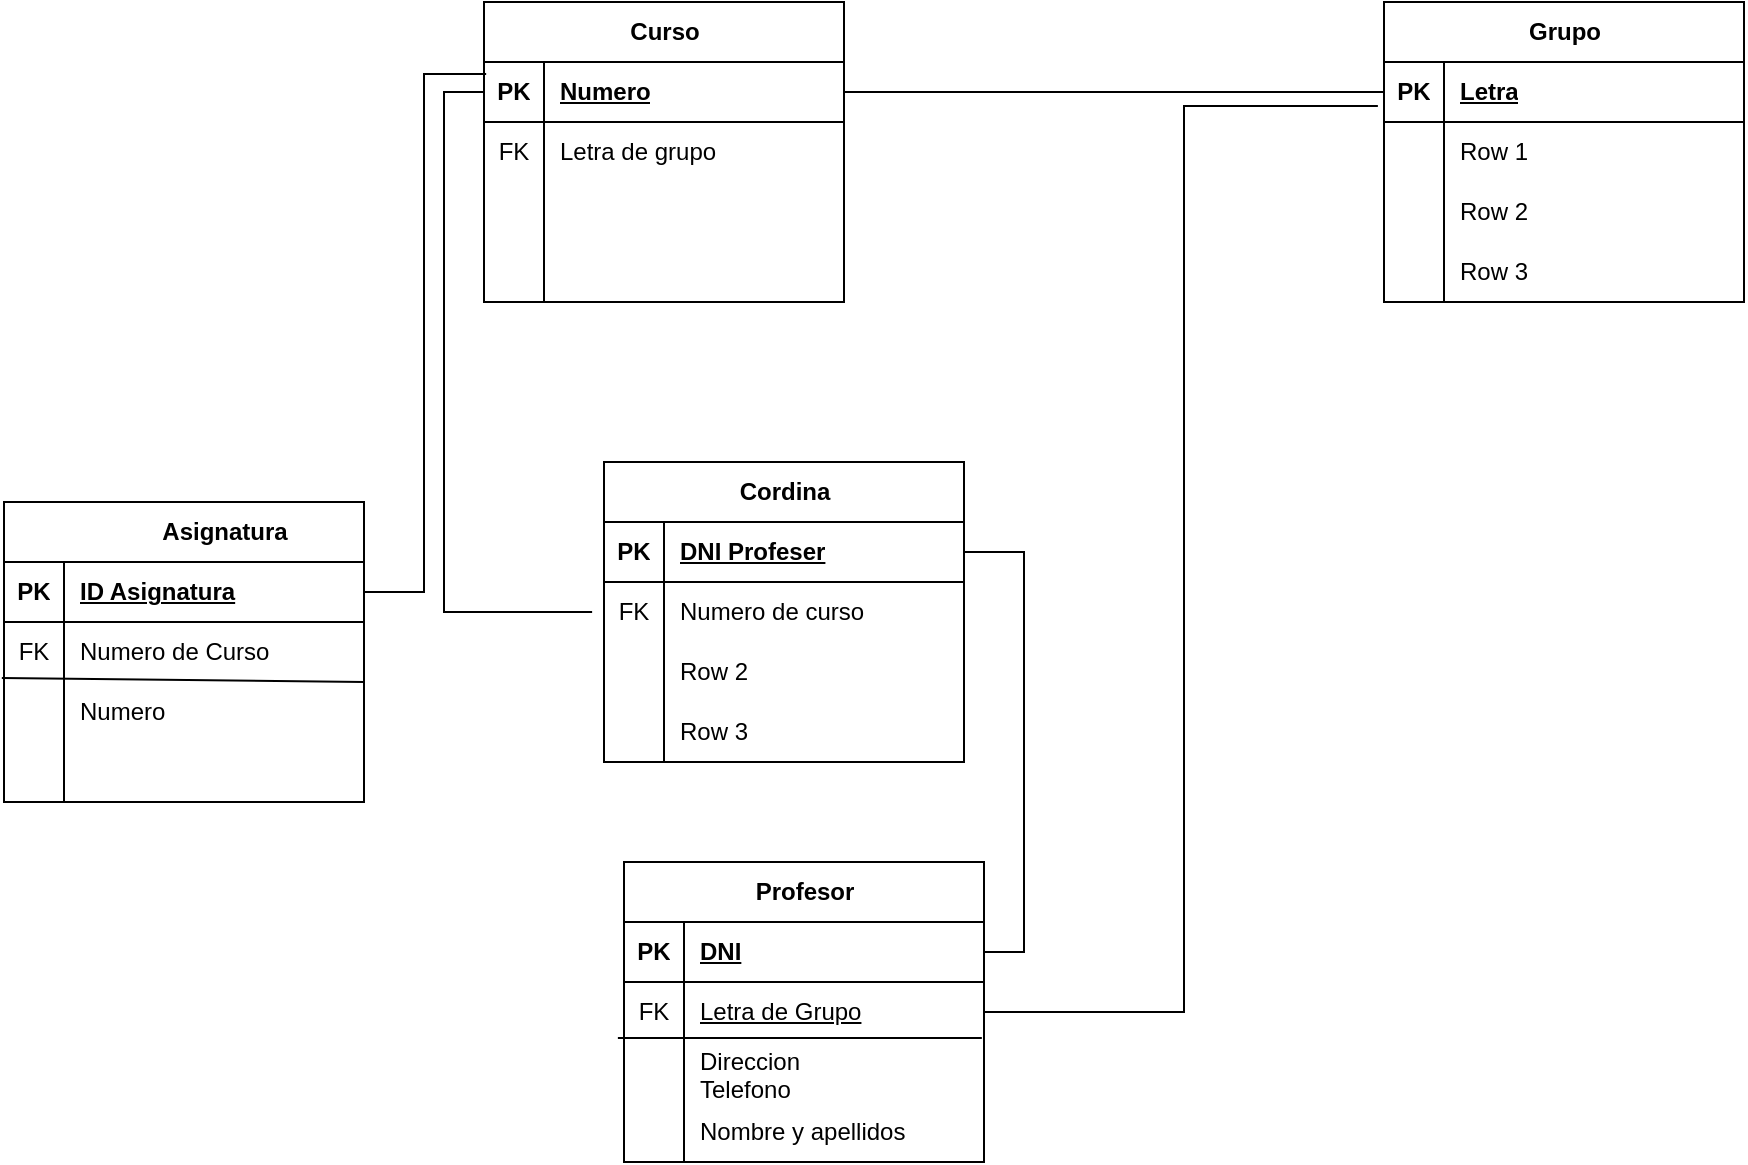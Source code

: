 <mxfile version="22.0.8" type="github">
  <diagram name="Page-1" id="klOLATzVOazu2ZO2MSHW">
    <mxGraphModel dx="1364" dy="811" grid="1" gridSize="10" guides="1" tooltips="1" connect="1" arrows="1" fold="1" page="1" pageScale="1" pageWidth="850" pageHeight="1100" math="0" shadow="0">
      <root>
        <mxCell id="0" />
        <mxCell id="1" parent="0" />
        <mxCell id="4rMpqyuq-Y3Nx8-3l62x-14" value="Curso" style="shape=table;startSize=30;container=1;collapsible=1;childLayout=tableLayout;fixedRows=1;rowLines=0;fontStyle=1;align=center;resizeLast=1;html=1;" vertex="1" parent="1">
          <mxGeometry x="310" y="100" width="180" height="150" as="geometry" />
        </mxCell>
        <mxCell id="4rMpqyuq-Y3Nx8-3l62x-15" value="" style="shape=tableRow;horizontal=0;startSize=0;swimlaneHead=0;swimlaneBody=0;fillColor=none;collapsible=0;dropTarget=0;points=[[0,0.5],[1,0.5]];portConstraint=eastwest;top=0;left=0;right=0;bottom=1;" vertex="1" parent="4rMpqyuq-Y3Nx8-3l62x-14">
          <mxGeometry y="30" width="180" height="30" as="geometry" />
        </mxCell>
        <mxCell id="4rMpqyuq-Y3Nx8-3l62x-16" value="PK" style="shape=partialRectangle;connectable=0;fillColor=none;top=0;left=0;bottom=0;right=0;fontStyle=1;overflow=hidden;whiteSpace=wrap;html=1;" vertex="1" parent="4rMpqyuq-Y3Nx8-3l62x-15">
          <mxGeometry width="30" height="30" as="geometry">
            <mxRectangle width="30" height="30" as="alternateBounds" />
          </mxGeometry>
        </mxCell>
        <mxCell id="4rMpqyuq-Y3Nx8-3l62x-17" value="Numero" style="shape=partialRectangle;connectable=0;fillColor=none;top=0;left=0;bottom=0;right=0;align=left;spacingLeft=6;fontStyle=5;overflow=hidden;whiteSpace=wrap;html=1;" vertex="1" parent="4rMpqyuq-Y3Nx8-3l62x-15">
          <mxGeometry x="30" width="150" height="30" as="geometry">
            <mxRectangle width="150" height="30" as="alternateBounds" />
          </mxGeometry>
        </mxCell>
        <mxCell id="4rMpqyuq-Y3Nx8-3l62x-18" value="" style="shape=tableRow;horizontal=0;startSize=0;swimlaneHead=0;swimlaneBody=0;fillColor=none;collapsible=0;dropTarget=0;points=[[0,0.5],[1,0.5]];portConstraint=eastwest;top=0;left=0;right=0;bottom=0;" vertex="1" parent="4rMpqyuq-Y3Nx8-3l62x-14">
          <mxGeometry y="60" width="180" height="30" as="geometry" />
        </mxCell>
        <mxCell id="4rMpqyuq-Y3Nx8-3l62x-19" value="FK" style="shape=partialRectangle;connectable=0;fillColor=none;top=0;left=0;bottom=0;right=0;editable=1;overflow=hidden;whiteSpace=wrap;html=1;" vertex="1" parent="4rMpqyuq-Y3Nx8-3l62x-18">
          <mxGeometry width="30" height="30" as="geometry">
            <mxRectangle width="30" height="30" as="alternateBounds" />
          </mxGeometry>
        </mxCell>
        <mxCell id="4rMpqyuq-Y3Nx8-3l62x-20" value="Letra de grupo" style="shape=partialRectangle;connectable=0;fillColor=none;top=0;left=0;bottom=0;right=0;align=left;spacingLeft=6;overflow=hidden;whiteSpace=wrap;html=1;" vertex="1" parent="4rMpqyuq-Y3Nx8-3l62x-18">
          <mxGeometry x="30" width="150" height="30" as="geometry">
            <mxRectangle width="150" height="30" as="alternateBounds" />
          </mxGeometry>
        </mxCell>
        <mxCell id="4rMpqyuq-Y3Nx8-3l62x-21" value="" style="shape=tableRow;horizontal=0;startSize=0;swimlaneHead=0;swimlaneBody=0;fillColor=none;collapsible=0;dropTarget=0;points=[[0,0.5],[1,0.5]];portConstraint=eastwest;top=0;left=0;right=0;bottom=0;" vertex="1" parent="4rMpqyuq-Y3Nx8-3l62x-14">
          <mxGeometry y="90" width="180" height="30" as="geometry" />
        </mxCell>
        <mxCell id="4rMpqyuq-Y3Nx8-3l62x-22" value="" style="shape=partialRectangle;connectable=0;fillColor=none;top=0;left=0;bottom=0;right=0;editable=1;overflow=hidden;whiteSpace=wrap;html=1;" vertex="1" parent="4rMpqyuq-Y3Nx8-3l62x-21">
          <mxGeometry width="30" height="30" as="geometry">
            <mxRectangle width="30" height="30" as="alternateBounds" />
          </mxGeometry>
        </mxCell>
        <mxCell id="4rMpqyuq-Y3Nx8-3l62x-23" value="" style="shape=partialRectangle;connectable=0;fillColor=none;top=0;left=0;bottom=0;right=0;align=left;spacingLeft=6;overflow=hidden;whiteSpace=wrap;html=1;" vertex="1" parent="4rMpqyuq-Y3Nx8-3l62x-21">
          <mxGeometry x="30" width="150" height="30" as="geometry">
            <mxRectangle width="150" height="30" as="alternateBounds" />
          </mxGeometry>
        </mxCell>
        <mxCell id="4rMpqyuq-Y3Nx8-3l62x-24" value="" style="shape=tableRow;horizontal=0;startSize=0;swimlaneHead=0;swimlaneBody=0;fillColor=none;collapsible=0;dropTarget=0;points=[[0,0.5],[1,0.5]];portConstraint=eastwest;top=0;left=0;right=0;bottom=0;" vertex="1" parent="4rMpqyuq-Y3Nx8-3l62x-14">
          <mxGeometry y="120" width="180" height="30" as="geometry" />
        </mxCell>
        <mxCell id="4rMpqyuq-Y3Nx8-3l62x-25" value="" style="shape=partialRectangle;connectable=0;fillColor=none;top=0;left=0;bottom=0;right=0;editable=1;overflow=hidden;whiteSpace=wrap;html=1;" vertex="1" parent="4rMpqyuq-Y3Nx8-3l62x-24">
          <mxGeometry width="30" height="30" as="geometry">
            <mxRectangle width="30" height="30" as="alternateBounds" />
          </mxGeometry>
        </mxCell>
        <mxCell id="4rMpqyuq-Y3Nx8-3l62x-26" value="" style="shape=partialRectangle;connectable=0;fillColor=none;top=0;left=0;bottom=0;right=0;align=left;spacingLeft=6;overflow=hidden;whiteSpace=wrap;html=1;" vertex="1" parent="4rMpqyuq-Y3Nx8-3l62x-24">
          <mxGeometry x="30" width="150" height="30" as="geometry">
            <mxRectangle width="150" height="30" as="alternateBounds" />
          </mxGeometry>
        </mxCell>
        <mxCell id="4rMpqyuq-Y3Nx8-3l62x-1" value="&lt;blockquote style=&quot;margin: 0 0 0 40px; border: none; padding: 0px;&quot;&gt;Asignatura&lt;/blockquote&gt;" style="shape=table;startSize=30;container=1;collapsible=1;childLayout=tableLayout;fixedRows=1;rowLines=0;fontStyle=1;align=center;resizeLast=1;html=1;" vertex="1" parent="1">
          <mxGeometry x="70" y="350" width="180" height="150" as="geometry" />
        </mxCell>
        <mxCell id="4rMpqyuq-Y3Nx8-3l62x-2" value="" style="shape=tableRow;horizontal=0;startSize=0;swimlaneHead=0;swimlaneBody=0;fillColor=none;collapsible=0;dropTarget=0;points=[[0,0.5],[1,0.5]];portConstraint=eastwest;top=0;left=0;right=0;bottom=1;" vertex="1" parent="4rMpqyuq-Y3Nx8-3l62x-1">
          <mxGeometry y="30" width="180" height="30" as="geometry" />
        </mxCell>
        <mxCell id="4rMpqyuq-Y3Nx8-3l62x-3" value="PK" style="shape=partialRectangle;connectable=0;fillColor=none;top=0;left=0;bottom=0;right=0;fontStyle=1;overflow=hidden;whiteSpace=wrap;html=1;" vertex="1" parent="4rMpqyuq-Y3Nx8-3l62x-2">
          <mxGeometry width="30" height="30" as="geometry">
            <mxRectangle width="30" height="30" as="alternateBounds" />
          </mxGeometry>
        </mxCell>
        <mxCell id="4rMpqyuq-Y3Nx8-3l62x-4" value="ID Asignatura" style="shape=partialRectangle;connectable=0;fillColor=none;top=0;left=0;bottom=0;right=0;align=left;spacingLeft=6;fontStyle=5;overflow=hidden;whiteSpace=wrap;html=1;" vertex="1" parent="4rMpqyuq-Y3Nx8-3l62x-2">
          <mxGeometry x="30" width="150" height="30" as="geometry">
            <mxRectangle width="150" height="30" as="alternateBounds" />
          </mxGeometry>
        </mxCell>
        <mxCell id="4rMpqyuq-Y3Nx8-3l62x-5" value="" style="shape=tableRow;horizontal=0;startSize=0;swimlaneHead=0;swimlaneBody=0;fillColor=none;collapsible=0;dropTarget=0;points=[[0,0.5],[1,0.5]];portConstraint=eastwest;top=0;left=0;right=0;bottom=0;" vertex="1" parent="4rMpqyuq-Y3Nx8-3l62x-1">
          <mxGeometry y="60" width="180" height="30" as="geometry" />
        </mxCell>
        <mxCell id="4rMpqyuq-Y3Nx8-3l62x-6" value="FK" style="shape=partialRectangle;connectable=0;fillColor=none;top=0;left=0;bottom=0;right=0;editable=1;overflow=hidden;whiteSpace=wrap;html=1;" vertex="1" parent="4rMpqyuq-Y3Nx8-3l62x-5">
          <mxGeometry width="30" height="30" as="geometry">
            <mxRectangle width="30" height="30" as="alternateBounds" />
          </mxGeometry>
        </mxCell>
        <mxCell id="4rMpqyuq-Y3Nx8-3l62x-7" value="Numero de Curso" style="shape=partialRectangle;connectable=0;fillColor=none;top=0;left=0;bottom=0;right=0;align=left;spacingLeft=6;overflow=hidden;whiteSpace=wrap;html=1;" vertex="1" parent="4rMpqyuq-Y3Nx8-3l62x-5">
          <mxGeometry x="30" width="150" height="30" as="geometry">
            <mxRectangle width="150" height="30" as="alternateBounds" />
          </mxGeometry>
        </mxCell>
        <mxCell id="4rMpqyuq-Y3Nx8-3l62x-8" value="" style="shape=tableRow;horizontal=0;startSize=0;swimlaneHead=0;swimlaneBody=0;fillColor=none;collapsible=0;dropTarget=0;points=[[0,0.5],[1,0.5]];portConstraint=eastwest;top=0;left=0;right=0;bottom=0;" vertex="1" parent="4rMpqyuq-Y3Nx8-3l62x-1">
          <mxGeometry y="90" width="180" height="30" as="geometry" />
        </mxCell>
        <mxCell id="4rMpqyuq-Y3Nx8-3l62x-9" value="" style="shape=partialRectangle;connectable=0;fillColor=none;top=0;left=0;bottom=0;right=0;editable=1;overflow=hidden;whiteSpace=wrap;html=1;" vertex="1" parent="4rMpqyuq-Y3Nx8-3l62x-8">
          <mxGeometry width="30" height="30" as="geometry">
            <mxRectangle width="30" height="30" as="alternateBounds" />
          </mxGeometry>
        </mxCell>
        <mxCell id="4rMpqyuq-Y3Nx8-3l62x-10" value="Numero" style="shape=partialRectangle;connectable=0;fillColor=none;top=0;left=0;bottom=0;right=0;align=left;spacingLeft=6;overflow=hidden;whiteSpace=wrap;html=1;" vertex="1" parent="4rMpqyuq-Y3Nx8-3l62x-8">
          <mxGeometry x="30" width="150" height="30" as="geometry">
            <mxRectangle width="150" height="30" as="alternateBounds" />
          </mxGeometry>
        </mxCell>
        <mxCell id="4rMpqyuq-Y3Nx8-3l62x-11" value="" style="shape=tableRow;horizontal=0;startSize=0;swimlaneHead=0;swimlaneBody=0;fillColor=none;collapsible=0;dropTarget=0;points=[[0,0.5],[1,0.5]];portConstraint=eastwest;top=0;left=0;right=0;bottom=0;" vertex="1" parent="4rMpqyuq-Y3Nx8-3l62x-1">
          <mxGeometry y="120" width="180" height="30" as="geometry" />
        </mxCell>
        <mxCell id="4rMpqyuq-Y3Nx8-3l62x-12" value="" style="shape=partialRectangle;connectable=0;fillColor=none;top=0;left=0;bottom=0;right=0;editable=1;overflow=hidden;whiteSpace=wrap;html=1;" vertex="1" parent="4rMpqyuq-Y3Nx8-3l62x-11">
          <mxGeometry width="30" height="30" as="geometry">
            <mxRectangle width="30" height="30" as="alternateBounds" />
          </mxGeometry>
        </mxCell>
        <mxCell id="4rMpqyuq-Y3Nx8-3l62x-13" value="" style="shape=partialRectangle;connectable=0;fillColor=none;top=0;left=0;bottom=0;right=0;align=left;spacingLeft=6;overflow=hidden;whiteSpace=wrap;html=1;" vertex="1" parent="4rMpqyuq-Y3Nx8-3l62x-11">
          <mxGeometry x="30" width="150" height="30" as="geometry">
            <mxRectangle width="150" height="30" as="alternateBounds" />
          </mxGeometry>
        </mxCell>
        <mxCell id="4rMpqyuq-Y3Nx8-3l62x-27" value="" style="endArrow=none;html=1;rounded=0;exitX=-0.006;exitY=-0.067;exitDx=0;exitDy=0;exitPerimeter=0;entryX=1;entryY=0;entryDx=0;entryDy=0;entryPerimeter=0;" edge="1" parent="4rMpqyuq-Y3Nx8-3l62x-1" source="4rMpqyuq-Y3Nx8-3l62x-8" target="4rMpqyuq-Y3Nx8-3l62x-8">
          <mxGeometry width="50" height="50" relative="1" as="geometry">
            <mxPoint x="-140" y="-20" as="sourcePoint" />
            <mxPoint x="-90" y="-70" as="targetPoint" />
          </mxGeometry>
        </mxCell>
        <mxCell id="4rMpqyuq-Y3Nx8-3l62x-29" style="edgeStyle=orthogonalEdgeStyle;rounded=0;orthogonalLoop=1;jettySize=auto;html=1;endArrow=none;endFill=0;entryX=0.006;entryY=0.2;entryDx=0;entryDy=0;entryPerimeter=0;" edge="1" parent="1" source="4rMpqyuq-Y3Nx8-3l62x-2" target="4rMpqyuq-Y3Nx8-3l62x-15">
          <mxGeometry relative="1" as="geometry">
            <mxPoint x="150" y="120" as="targetPoint" />
          </mxGeometry>
        </mxCell>
        <mxCell id="4rMpqyuq-Y3Nx8-3l62x-30" value="Profesor" style="shape=table;startSize=30;container=1;collapsible=1;childLayout=tableLayout;fixedRows=1;rowLines=0;fontStyle=1;align=center;resizeLast=1;html=1;" vertex="1" parent="1">
          <mxGeometry x="380" y="530" width="180" height="150" as="geometry" />
        </mxCell>
        <mxCell id="4rMpqyuq-Y3Nx8-3l62x-31" value="" style="shape=tableRow;horizontal=0;startSize=0;swimlaneHead=0;swimlaneBody=0;fillColor=none;collapsible=0;dropTarget=0;points=[[0,0.5],[1,0.5]];portConstraint=eastwest;top=0;left=0;right=0;bottom=1;" vertex="1" parent="4rMpqyuq-Y3Nx8-3l62x-30">
          <mxGeometry y="30" width="180" height="30" as="geometry" />
        </mxCell>
        <mxCell id="4rMpqyuq-Y3Nx8-3l62x-32" value="PK" style="shape=partialRectangle;connectable=0;fillColor=none;top=0;left=0;bottom=0;right=0;fontStyle=1;overflow=hidden;whiteSpace=wrap;html=1;" vertex="1" parent="4rMpqyuq-Y3Nx8-3l62x-31">
          <mxGeometry width="30" height="30" as="geometry">
            <mxRectangle width="30" height="30" as="alternateBounds" />
          </mxGeometry>
        </mxCell>
        <mxCell id="4rMpqyuq-Y3Nx8-3l62x-33" value="DNI" style="shape=partialRectangle;connectable=0;fillColor=none;top=0;left=0;bottom=0;right=0;align=left;spacingLeft=6;fontStyle=5;overflow=hidden;whiteSpace=wrap;html=1;" vertex="1" parent="4rMpqyuq-Y3Nx8-3l62x-31">
          <mxGeometry x="30" width="150" height="30" as="geometry">
            <mxRectangle width="150" height="30" as="alternateBounds" />
          </mxGeometry>
        </mxCell>
        <mxCell id="4rMpqyuq-Y3Nx8-3l62x-34" value="" style="shape=tableRow;horizontal=0;startSize=0;swimlaneHead=0;swimlaneBody=0;fillColor=none;collapsible=0;dropTarget=0;points=[[0,0.5],[1,0.5]];portConstraint=eastwest;top=0;left=0;right=0;bottom=0;" vertex="1" parent="4rMpqyuq-Y3Nx8-3l62x-30">
          <mxGeometry y="60" width="180" height="30" as="geometry" />
        </mxCell>
        <mxCell id="4rMpqyuq-Y3Nx8-3l62x-35" value="FK" style="shape=partialRectangle;connectable=0;fillColor=none;top=0;left=0;bottom=0;right=0;editable=1;overflow=hidden;whiteSpace=wrap;html=1;" vertex="1" parent="4rMpqyuq-Y3Nx8-3l62x-34">
          <mxGeometry width="30" height="30" as="geometry">
            <mxRectangle width="30" height="30" as="alternateBounds" />
          </mxGeometry>
        </mxCell>
        <mxCell id="4rMpqyuq-Y3Nx8-3l62x-36" value="&lt;u&gt;Letra de Grupo&lt;/u&gt;" style="shape=partialRectangle;connectable=0;fillColor=none;top=0;left=0;bottom=0;right=0;align=left;spacingLeft=6;overflow=hidden;whiteSpace=wrap;html=1;" vertex="1" parent="4rMpqyuq-Y3Nx8-3l62x-34">
          <mxGeometry x="30" width="150" height="30" as="geometry">
            <mxRectangle width="150" height="30" as="alternateBounds" />
          </mxGeometry>
        </mxCell>
        <mxCell id="4rMpqyuq-Y3Nx8-3l62x-37" value="" style="shape=tableRow;horizontal=0;startSize=0;swimlaneHead=0;swimlaneBody=0;fillColor=none;collapsible=0;dropTarget=0;points=[[0,0.5],[1,0.5]];portConstraint=eastwest;top=0;left=0;right=0;bottom=0;" vertex="1" parent="4rMpqyuq-Y3Nx8-3l62x-30">
          <mxGeometry y="90" width="180" height="30" as="geometry" />
        </mxCell>
        <mxCell id="4rMpqyuq-Y3Nx8-3l62x-38" value="" style="shape=partialRectangle;connectable=0;fillColor=none;top=0;left=0;bottom=0;right=0;editable=1;overflow=hidden;whiteSpace=wrap;html=1;" vertex="1" parent="4rMpqyuq-Y3Nx8-3l62x-37">
          <mxGeometry width="30" height="30" as="geometry">
            <mxRectangle width="30" height="30" as="alternateBounds" />
          </mxGeometry>
        </mxCell>
        <mxCell id="4rMpqyuq-Y3Nx8-3l62x-39" value="Direccion&lt;br&gt;Telefono" style="shape=partialRectangle;connectable=0;fillColor=none;top=0;left=0;bottom=0;right=0;align=left;spacingLeft=6;overflow=hidden;whiteSpace=wrap;html=1;" vertex="1" parent="4rMpqyuq-Y3Nx8-3l62x-37">
          <mxGeometry x="30" width="150" height="30" as="geometry">
            <mxRectangle width="150" height="30" as="alternateBounds" />
          </mxGeometry>
        </mxCell>
        <mxCell id="4rMpqyuq-Y3Nx8-3l62x-40" value="" style="shape=tableRow;horizontal=0;startSize=0;swimlaneHead=0;swimlaneBody=0;fillColor=none;collapsible=0;dropTarget=0;points=[[0,0.5],[1,0.5]];portConstraint=eastwest;top=0;left=0;right=0;bottom=0;" vertex="1" parent="4rMpqyuq-Y3Nx8-3l62x-30">
          <mxGeometry y="120" width="180" height="30" as="geometry" />
        </mxCell>
        <mxCell id="4rMpqyuq-Y3Nx8-3l62x-41" value="" style="shape=partialRectangle;connectable=0;fillColor=none;top=0;left=0;bottom=0;right=0;editable=1;overflow=hidden;whiteSpace=wrap;html=1;" vertex="1" parent="4rMpqyuq-Y3Nx8-3l62x-40">
          <mxGeometry width="30" height="30" as="geometry">
            <mxRectangle width="30" height="30" as="alternateBounds" />
          </mxGeometry>
        </mxCell>
        <mxCell id="4rMpqyuq-Y3Nx8-3l62x-42" value="Nombre y apellidos" style="shape=partialRectangle;connectable=0;fillColor=none;top=0;left=0;bottom=0;right=0;align=left;spacingLeft=6;overflow=hidden;whiteSpace=wrap;html=1;" vertex="1" parent="4rMpqyuq-Y3Nx8-3l62x-40">
          <mxGeometry x="30" width="150" height="30" as="geometry">
            <mxRectangle width="150" height="30" as="alternateBounds" />
          </mxGeometry>
        </mxCell>
        <mxCell id="4rMpqyuq-Y3Nx8-3l62x-72" value="" style="endArrow=none;html=1;rounded=0;exitX=-0.017;exitY=0.933;exitDx=0;exitDy=0;exitPerimeter=0;entryX=0.994;entryY=0.933;entryDx=0;entryDy=0;entryPerimeter=0;" edge="1" parent="4rMpqyuq-Y3Nx8-3l62x-30" source="4rMpqyuq-Y3Nx8-3l62x-34" target="4rMpqyuq-Y3Nx8-3l62x-34">
          <mxGeometry width="50" height="50" relative="1" as="geometry">
            <mxPoint x="50" y="-90" as="sourcePoint" />
            <mxPoint x="100" y="-140" as="targetPoint" />
          </mxGeometry>
        </mxCell>
        <mxCell id="4rMpqyuq-Y3Nx8-3l62x-43" value="Cordina" style="shape=table;startSize=30;container=1;collapsible=1;childLayout=tableLayout;fixedRows=1;rowLines=0;fontStyle=1;align=center;resizeLast=1;html=1;" vertex="1" parent="1">
          <mxGeometry x="370" y="330" width="180" height="150" as="geometry" />
        </mxCell>
        <mxCell id="4rMpqyuq-Y3Nx8-3l62x-44" value="" style="shape=tableRow;horizontal=0;startSize=0;swimlaneHead=0;swimlaneBody=0;fillColor=none;collapsible=0;dropTarget=0;points=[[0,0.5],[1,0.5]];portConstraint=eastwest;top=0;left=0;right=0;bottom=1;" vertex="1" parent="4rMpqyuq-Y3Nx8-3l62x-43">
          <mxGeometry y="30" width="180" height="30" as="geometry" />
        </mxCell>
        <mxCell id="4rMpqyuq-Y3Nx8-3l62x-45" value="PK" style="shape=partialRectangle;connectable=0;fillColor=none;top=0;left=0;bottom=0;right=0;fontStyle=1;overflow=hidden;whiteSpace=wrap;html=1;" vertex="1" parent="4rMpqyuq-Y3Nx8-3l62x-44">
          <mxGeometry width="30" height="30" as="geometry">
            <mxRectangle width="30" height="30" as="alternateBounds" />
          </mxGeometry>
        </mxCell>
        <mxCell id="4rMpqyuq-Y3Nx8-3l62x-46" value="DNI Profeser" style="shape=partialRectangle;connectable=0;fillColor=none;top=0;left=0;bottom=0;right=0;align=left;spacingLeft=6;fontStyle=5;overflow=hidden;whiteSpace=wrap;html=1;" vertex="1" parent="4rMpqyuq-Y3Nx8-3l62x-44">
          <mxGeometry x="30" width="150" height="30" as="geometry">
            <mxRectangle width="150" height="30" as="alternateBounds" />
          </mxGeometry>
        </mxCell>
        <mxCell id="4rMpqyuq-Y3Nx8-3l62x-47" value="" style="shape=tableRow;horizontal=0;startSize=0;swimlaneHead=0;swimlaneBody=0;fillColor=none;collapsible=0;dropTarget=0;points=[[0,0.5],[1,0.5]];portConstraint=eastwest;top=0;left=0;right=0;bottom=0;" vertex="1" parent="4rMpqyuq-Y3Nx8-3l62x-43">
          <mxGeometry y="60" width="180" height="30" as="geometry" />
        </mxCell>
        <mxCell id="4rMpqyuq-Y3Nx8-3l62x-48" value="FK" style="shape=partialRectangle;connectable=0;fillColor=none;top=0;left=0;bottom=0;right=0;editable=1;overflow=hidden;whiteSpace=wrap;html=1;" vertex="1" parent="4rMpqyuq-Y3Nx8-3l62x-47">
          <mxGeometry width="30" height="30" as="geometry">
            <mxRectangle width="30" height="30" as="alternateBounds" />
          </mxGeometry>
        </mxCell>
        <mxCell id="4rMpqyuq-Y3Nx8-3l62x-49" value="Numero de curso" style="shape=partialRectangle;connectable=0;fillColor=none;top=0;left=0;bottom=0;right=0;align=left;spacingLeft=6;overflow=hidden;whiteSpace=wrap;html=1;" vertex="1" parent="4rMpqyuq-Y3Nx8-3l62x-47">
          <mxGeometry x="30" width="150" height="30" as="geometry">
            <mxRectangle width="150" height="30" as="alternateBounds" />
          </mxGeometry>
        </mxCell>
        <mxCell id="4rMpqyuq-Y3Nx8-3l62x-50" value="" style="shape=tableRow;horizontal=0;startSize=0;swimlaneHead=0;swimlaneBody=0;fillColor=none;collapsible=0;dropTarget=0;points=[[0,0.5],[1,0.5]];portConstraint=eastwest;top=0;left=0;right=0;bottom=0;" vertex="1" parent="4rMpqyuq-Y3Nx8-3l62x-43">
          <mxGeometry y="90" width="180" height="30" as="geometry" />
        </mxCell>
        <mxCell id="4rMpqyuq-Y3Nx8-3l62x-51" value="" style="shape=partialRectangle;connectable=0;fillColor=none;top=0;left=0;bottom=0;right=0;editable=1;overflow=hidden;whiteSpace=wrap;html=1;" vertex="1" parent="4rMpqyuq-Y3Nx8-3l62x-50">
          <mxGeometry width="30" height="30" as="geometry">
            <mxRectangle width="30" height="30" as="alternateBounds" />
          </mxGeometry>
        </mxCell>
        <mxCell id="4rMpqyuq-Y3Nx8-3l62x-52" value="Row 2" style="shape=partialRectangle;connectable=0;fillColor=none;top=0;left=0;bottom=0;right=0;align=left;spacingLeft=6;overflow=hidden;whiteSpace=wrap;html=1;" vertex="1" parent="4rMpqyuq-Y3Nx8-3l62x-50">
          <mxGeometry x="30" width="150" height="30" as="geometry">
            <mxRectangle width="150" height="30" as="alternateBounds" />
          </mxGeometry>
        </mxCell>
        <mxCell id="4rMpqyuq-Y3Nx8-3l62x-53" value="" style="shape=tableRow;horizontal=0;startSize=0;swimlaneHead=0;swimlaneBody=0;fillColor=none;collapsible=0;dropTarget=0;points=[[0,0.5],[1,0.5]];portConstraint=eastwest;top=0;left=0;right=0;bottom=0;" vertex="1" parent="4rMpqyuq-Y3Nx8-3l62x-43">
          <mxGeometry y="120" width="180" height="30" as="geometry" />
        </mxCell>
        <mxCell id="4rMpqyuq-Y3Nx8-3l62x-54" value="" style="shape=partialRectangle;connectable=0;fillColor=none;top=0;left=0;bottom=0;right=0;editable=1;overflow=hidden;whiteSpace=wrap;html=1;" vertex="1" parent="4rMpqyuq-Y3Nx8-3l62x-53">
          <mxGeometry width="30" height="30" as="geometry">
            <mxRectangle width="30" height="30" as="alternateBounds" />
          </mxGeometry>
        </mxCell>
        <mxCell id="4rMpqyuq-Y3Nx8-3l62x-55" value="Row 3" style="shape=partialRectangle;connectable=0;fillColor=none;top=0;left=0;bottom=0;right=0;align=left;spacingLeft=6;overflow=hidden;whiteSpace=wrap;html=1;" vertex="1" parent="4rMpqyuq-Y3Nx8-3l62x-53">
          <mxGeometry x="30" width="150" height="30" as="geometry">
            <mxRectangle width="150" height="30" as="alternateBounds" />
          </mxGeometry>
        </mxCell>
        <mxCell id="4rMpqyuq-Y3Nx8-3l62x-56" style="edgeStyle=orthogonalEdgeStyle;rounded=0;orthogonalLoop=1;jettySize=auto;html=1;entryX=-0.033;entryY=0.5;entryDx=0;entryDy=0;entryPerimeter=0;endArrow=none;endFill=0;exitX=0;exitY=0.5;exitDx=0;exitDy=0;" edge="1" parent="1" source="4rMpqyuq-Y3Nx8-3l62x-15" target="4rMpqyuq-Y3Nx8-3l62x-47">
          <mxGeometry relative="1" as="geometry">
            <mxPoint x="300" y="152" as="sourcePoint" />
          </mxGeometry>
        </mxCell>
        <mxCell id="4rMpqyuq-Y3Nx8-3l62x-57" style="edgeStyle=orthogonalEdgeStyle;rounded=0;orthogonalLoop=1;jettySize=auto;html=1;entryX=1;entryY=0.5;entryDx=0;entryDy=0;endArrow=none;endFill=0;" edge="1" parent="1" source="4rMpqyuq-Y3Nx8-3l62x-44" target="4rMpqyuq-Y3Nx8-3l62x-31">
          <mxGeometry relative="1" as="geometry" />
        </mxCell>
        <mxCell id="4rMpqyuq-Y3Nx8-3l62x-58" value="Grupo" style="shape=table;startSize=30;container=1;collapsible=1;childLayout=tableLayout;fixedRows=1;rowLines=0;fontStyle=1;align=center;resizeLast=1;html=1;" vertex="1" parent="1">
          <mxGeometry x="760" y="100" width="180" height="150" as="geometry" />
        </mxCell>
        <mxCell id="4rMpqyuq-Y3Nx8-3l62x-59" value="" style="shape=tableRow;horizontal=0;startSize=0;swimlaneHead=0;swimlaneBody=0;fillColor=none;collapsible=0;dropTarget=0;points=[[0,0.5],[1,0.5]];portConstraint=eastwest;top=0;left=0;right=0;bottom=1;" vertex="1" parent="4rMpqyuq-Y3Nx8-3l62x-58">
          <mxGeometry y="30" width="180" height="30" as="geometry" />
        </mxCell>
        <mxCell id="4rMpqyuq-Y3Nx8-3l62x-60" value="PK" style="shape=partialRectangle;connectable=0;fillColor=none;top=0;left=0;bottom=0;right=0;fontStyle=1;overflow=hidden;whiteSpace=wrap;html=1;" vertex="1" parent="4rMpqyuq-Y3Nx8-3l62x-59">
          <mxGeometry width="30" height="30" as="geometry">
            <mxRectangle width="30" height="30" as="alternateBounds" />
          </mxGeometry>
        </mxCell>
        <mxCell id="4rMpqyuq-Y3Nx8-3l62x-61" value="Letra" style="shape=partialRectangle;connectable=0;fillColor=none;top=0;left=0;bottom=0;right=0;align=left;spacingLeft=6;fontStyle=5;overflow=hidden;whiteSpace=wrap;html=1;" vertex="1" parent="4rMpqyuq-Y3Nx8-3l62x-59">
          <mxGeometry x="30" width="150" height="30" as="geometry">
            <mxRectangle width="150" height="30" as="alternateBounds" />
          </mxGeometry>
        </mxCell>
        <mxCell id="4rMpqyuq-Y3Nx8-3l62x-62" value="" style="shape=tableRow;horizontal=0;startSize=0;swimlaneHead=0;swimlaneBody=0;fillColor=none;collapsible=0;dropTarget=0;points=[[0,0.5],[1,0.5]];portConstraint=eastwest;top=0;left=0;right=0;bottom=0;" vertex="1" parent="4rMpqyuq-Y3Nx8-3l62x-58">
          <mxGeometry y="60" width="180" height="30" as="geometry" />
        </mxCell>
        <mxCell id="4rMpqyuq-Y3Nx8-3l62x-63" value="" style="shape=partialRectangle;connectable=0;fillColor=none;top=0;left=0;bottom=0;right=0;editable=1;overflow=hidden;whiteSpace=wrap;html=1;" vertex="1" parent="4rMpqyuq-Y3Nx8-3l62x-62">
          <mxGeometry width="30" height="30" as="geometry">
            <mxRectangle width="30" height="30" as="alternateBounds" />
          </mxGeometry>
        </mxCell>
        <mxCell id="4rMpqyuq-Y3Nx8-3l62x-64" value="Row 1" style="shape=partialRectangle;connectable=0;fillColor=none;top=0;left=0;bottom=0;right=0;align=left;spacingLeft=6;overflow=hidden;whiteSpace=wrap;html=1;" vertex="1" parent="4rMpqyuq-Y3Nx8-3l62x-62">
          <mxGeometry x="30" width="150" height="30" as="geometry">
            <mxRectangle width="150" height="30" as="alternateBounds" />
          </mxGeometry>
        </mxCell>
        <mxCell id="4rMpqyuq-Y3Nx8-3l62x-65" value="" style="shape=tableRow;horizontal=0;startSize=0;swimlaneHead=0;swimlaneBody=0;fillColor=none;collapsible=0;dropTarget=0;points=[[0,0.5],[1,0.5]];portConstraint=eastwest;top=0;left=0;right=0;bottom=0;" vertex="1" parent="4rMpqyuq-Y3Nx8-3l62x-58">
          <mxGeometry y="90" width="180" height="30" as="geometry" />
        </mxCell>
        <mxCell id="4rMpqyuq-Y3Nx8-3l62x-66" value="" style="shape=partialRectangle;connectable=0;fillColor=none;top=0;left=0;bottom=0;right=0;editable=1;overflow=hidden;whiteSpace=wrap;html=1;" vertex="1" parent="4rMpqyuq-Y3Nx8-3l62x-65">
          <mxGeometry width="30" height="30" as="geometry">
            <mxRectangle width="30" height="30" as="alternateBounds" />
          </mxGeometry>
        </mxCell>
        <mxCell id="4rMpqyuq-Y3Nx8-3l62x-67" value="Row 2" style="shape=partialRectangle;connectable=0;fillColor=none;top=0;left=0;bottom=0;right=0;align=left;spacingLeft=6;overflow=hidden;whiteSpace=wrap;html=1;" vertex="1" parent="4rMpqyuq-Y3Nx8-3l62x-65">
          <mxGeometry x="30" width="150" height="30" as="geometry">
            <mxRectangle width="150" height="30" as="alternateBounds" />
          </mxGeometry>
        </mxCell>
        <mxCell id="4rMpqyuq-Y3Nx8-3l62x-68" value="" style="shape=tableRow;horizontal=0;startSize=0;swimlaneHead=0;swimlaneBody=0;fillColor=none;collapsible=0;dropTarget=0;points=[[0,0.5],[1,0.5]];portConstraint=eastwest;top=0;left=0;right=0;bottom=0;" vertex="1" parent="4rMpqyuq-Y3Nx8-3l62x-58">
          <mxGeometry y="120" width="180" height="30" as="geometry" />
        </mxCell>
        <mxCell id="4rMpqyuq-Y3Nx8-3l62x-69" value="" style="shape=partialRectangle;connectable=0;fillColor=none;top=0;left=0;bottom=0;right=0;editable=1;overflow=hidden;whiteSpace=wrap;html=1;" vertex="1" parent="4rMpqyuq-Y3Nx8-3l62x-68">
          <mxGeometry width="30" height="30" as="geometry">
            <mxRectangle width="30" height="30" as="alternateBounds" />
          </mxGeometry>
        </mxCell>
        <mxCell id="4rMpqyuq-Y3Nx8-3l62x-70" value="Row 3" style="shape=partialRectangle;connectable=0;fillColor=none;top=0;left=0;bottom=0;right=0;align=left;spacingLeft=6;overflow=hidden;whiteSpace=wrap;html=1;" vertex="1" parent="4rMpqyuq-Y3Nx8-3l62x-68">
          <mxGeometry x="30" width="150" height="30" as="geometry">
            <mxRectangle width="150" height="30" as="alternateBounds" />
          </mxGeometry>
        </mxCell>
        <mxCell id="4rMpqyuq-Y3Nx8-3l62x-71" style="edgeStyle=orthogonalEdgeStyle;rounded=0;orthogonalLoop=1;jettySize=auto;html=1;endArrow=none;endFill=0;" edge="1" parent="1" source="4rMpqyuq-Y3Nx8-3l62x-59" target="4rMpqyuq-Y3Nx8-3l62x-15">
          <mxGeometry relative="1" as="geometry" />
        </mxCell>
        <mxCell id="4rMpqyuq-Y3Nx8-3l62x-73" style="edgeStyle=orthogonalEdgeStyle;rounded=0;orthogonalLoop=1;jettySize=auto;html=1;entryX=-0.017;entryY=0.733;entryDx=0;entryDy=0;entryPerimeter=0;endArrow=none;endFill=0;" edge="1" parent="1" source="4rMpqyuq-Y3Nx8-3l62x-34" target="4rMpqyuq-Y3Nx8-3l62x-59">
          <mxGeometry relative="1" as="geometry" />
        </mxCell>
      </root>
    </mxGraphModel>
  </diagram>
</mxfile>
